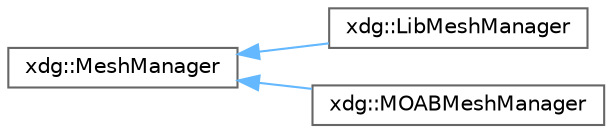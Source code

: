 digraph "Graphical Class Hierarchy"
{
 // LATEX_PDF_SIZE
  bgcolor="transparent";
  edge [fontname=Helvetica,fontsize=10,labelfontname=Helvetica,labelfontsize=10];
  node [fontname=Helvetica,fontsize=10,shape=box,height=0.2,width=0.4];
  rankdir="LR";
  Node0 [id="Node000000",label="xdg::MeshManager",height=0.2,width=0.4,color="grey40", fillcolor="white", style="filled",URL="$classxdg_1_1MeshManager.html",tooltip=" "];
  Node0 -> Node1 [id="edge7_Node000000_Node000001",dir="back",color="steelblue1",style="solid",tooltip=" "];
  Node1 [id="Node000001",label="xdg::LibMeshManager",height=0.2,width=0.4,color="grey40", fillcolor="white", style="filled",URL="$classxdg_1_1LibMeshManager.html",tooltip=" "];
  Node0 -> Node2 [id="edge8_Node000000_Node000002",dir="back",color="steelblue1",style="solid",tooltip=" "];
  Node2 [id="Node000002",label="xdg::MOABMeshManager",height=0.2,width=0.4,color="grey40", fillcolor="white", style="filled",URL="$classxdg_1_1MOABMeshManager.html",tooltip=" "];
}
